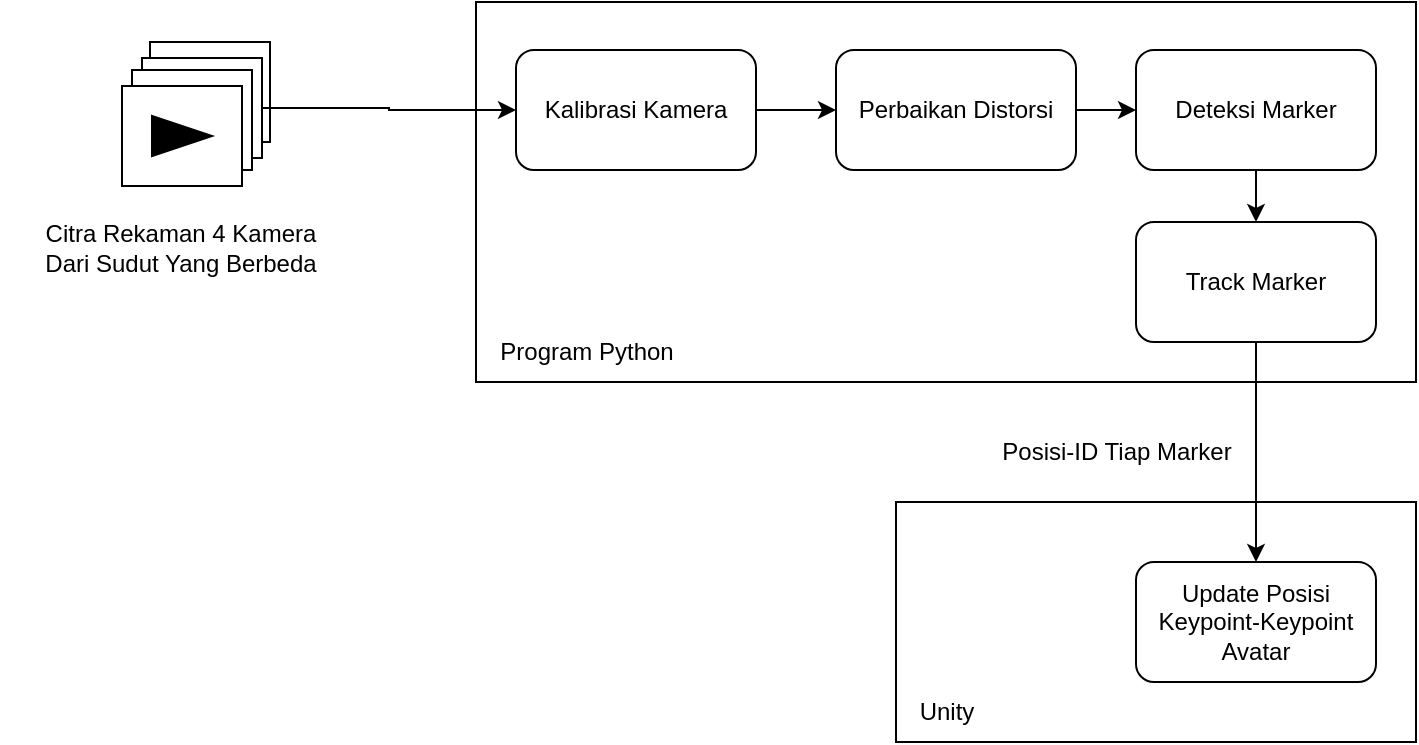<mxfile version="20.6.0" type="device" pages="2"><diagram id="28ADQXtP2BNdVjpYtyH7" name="Page-1"><mxGraphModel dx="1022" dy="436" grid="1" gridSize="10" guides="1" tooltips="1" connect="1" arrows="1" fold="1" page="1" pageScale="1" pageWidth="850" pageHeight="1100" math="0" shadow="0"><root><mxCell id="0"/><mxCell id="1" parent="0"/><mxCell id="iv2ETxrq1Wpt0h-J6U4y-27" value="" style="rounded=0;whiteSpace=wrap;html=1;" vertex="1" parent="1"><mxGeometry x="720" y="420" width="260" height="120" as="geometry"/></mxCell><mxCell id="iv2ETxrq1Wpt0h-J6U4y-16" value="" style="rounded=0;whiteSpace=wrap;html=1;" vertex="1" parent="1"><mxGeometry x="510" y="170" width="470" height="190" as="geometry"/></mxCell><mxCell id="iv2ETxrq1Wpt0h-J6U4y-23" style="edgeStyle=orthogonalEdgeStyle;rounded=0;orthogonalLoop=1;jettySize=auto;html=1;" edge="1" parent="1" source="iv2ETxrq1Wpt0h-J6U4y-10" target="iv2ETxrq1Wpt0h-J6U4y-11"><mxGeometry relative="1" as="geometry"/></mxCell><mxCell id="iv2ETxrq1Wpt0h-J6U4y-10" value="Kalibrasi Kamera" style="rounded=1;whiteSpace=wrap;html=1;" vertex="1" parent="1"><mxGeometry x="530" y="194" width="120" height="60" as="geometry"/></mxCell><mxCell id="iv2ETxrq1Wpt0h-J6U4y-24" style="edgeStyle=orthogonalEdgeStyle;rounded=0;orthogonalLoop=1;jettySize=auto;html=1;" edge="1" parent="1" source="iv2ETxrq1Wpt0h-J6U4y-11" target="iv2ETxrq1Wpt0h-J6U4y-12"><mxGeometry relative="1" as="geometry"/></mxCell><mxCell id="iv2ETxrq1Wpt0h-J6U4y-11" value="Perbaikan Distorsi" style="rounded=1;whiteSpace=wrap;html=1;" vertex="1" parent="1"><mxGeometry x="690" y="194" width="120" height="60" as="geometry"/></mxCell><mxCell id="iv2ETxrq1Wpt0h-J6U4y-25" style="edgeStyle=orthogonalEdgeStyle;rounded=0;orthogonalLoop=1;jettySize=auto;html=1;entryX=0.5;entryY=0;entryDx=0;entryDy=0;" edge="1" parent="1" source="iv2ETxrq1Wpt0h-J6U4y-12" target="iv2ETxrq1Wpt0h-J6U4y-13"><mxGeometry relative="1" as="geometry"/></mxCell><mxCell id="iv2ETxrq1Wpt0h-J6U4y-12" value="Deteksi Marker" style="rounded=1;whiteSpace=wrap;html=1;" vertex="1" parent="1"><mxGeometry x="840" y="194" width="120" height="60" as="geometry"/></mxCell><mxCell id="iv2ETxrq1Wpt0h-J6U4y-26" style="edgeStyle=orthogonalEdgeStyle;rounded=0;orthogonalLoop=1;jettySize=auto;html=1;" edge="1" parent="1" source="iv2ETxrq1Wpt0h-J6U4y-13" target="iv2ETxrq1Wpt0h-J6U4y-14"><mxGeometry relative="1" as="geometry"/></mxCell><mxCell id="iv2ETxrq1Wpt0h-J6U4y-13" value="Track Marker" style="rounded=1;whiteSpace=wrap;html=1;" vertex="1" parent="1"><mxGeometry x="840" y="280" width="120" height="60" as="geometry"/></mxCell><mxCell id="iv2ETxrq1Wpt0h-J6U4y-14" value="Update Posisi Keypoint-Keypoint Avatar" style="rounded=1;whiteSpace=wrap;html=1;" vertex="1" parent="1"><mxGeometry x="840" y="450" width="120" height="60" as="geometry"/></mxCell><mxCell id="iv2ETxrq1Wpt0h-J6U4y-15" value="" style="group" vertex="1" connectable="0" parent="1"><mxGeometry x="272" y="190" width="180" height="123" as="geometry"/></mxCell><mxCell id="iv2ETxrq1Wpt0h-J6U4y-1" value="" style="align=left;spacingLeft=10;html=1;dashed=0;" vertex="1" parent="iv2ETxrq1Wpt0h-J6U4y-15"><mxGeometry x="75" width="60" height="50" as="geometry"/></mxCell><mxCell id="iv2ETxrq1Wpt0h-J6U4y-2" value="" style="shape=triangle;fillColor=strokeColor;" vertex="1" parent="iv2ETxrq1Wpt0h-J6U4y-1"><mxGeometry x="1" y="0.5" width="30" height="20" relative="1" as="geometry"><mxPoint x="-45" y="-10" as="offset"/></mxGeometry></mxCell><mxCell id="iv2ETxrq1Wpt0h-J6U4y-3" value="" style="align=left;spacingLeft=10;html=1;dashed=0;" vertex="1" parent="iv2ETxrq1Wpt0h-J6U4y-15"><mxGeometry x="71" y="8" width="60" height="50" as="geometry"/></mxCell><mxCell id="iv2ETxrq1Wpt0h-J6U4y-4" value="" style="shape=triangle;fillColor=strokeColor;" vertex="1" parent="iv2ETxrq1Wpt0h-J6U4y-3"><mxGeometry x="1" y="0.5" width="30" height="20" relative="1" as="geometry"><mxPoint x="-45" y="-10" as="offset"/></mxGeometry></mxCell><mxCell id="iv2ETxrq1Wpt0h-J6U4y-5" value="" style="align=left;spacingLeft=10;html=1;dashed=0;" vertex="1" parent="iv2ETxrq1Wpt0h-J6U4y-15"><mxGeometry x="66" y="14" width="60" height="50" as="geometry"/></mxCell><mxCell id="iv2ETxrq1Wpt0h-J6U4y-6" value="" style="shape=triangle;fillColor=strokeColor;" vertex="1" parent="iv2ETxrq1Wpt0h-J6U4y-5"><mxGeometry x="1" y="0.5" width="30" height="20" relative="1" as="geometry"><mxPoint x="-45" y="-10" as="offset"/></mxGeometry></mxCell><mxCell id="iv2ETxrq1Wpt0h-J6U4y-7" value="" style="align=left;spacingLeft=10;html=1;dashed=0;" vertex="1" parent="iv2ETxrq1Wpt0h-J6U4y-15"><mxGeometry x="61" y="22" width="60" height="50" as="geometry"/></mxCell><mxCell id="iv2ETxrq1Wpt0h-J6U4y-8" value="" style="shape=triangle;fillColor=strokeColor;" vertex="1" parent="iv2ETxrq1Wpt0h-J6U4y-7"><mxGeometry x="1" y="0.5" width="30" height="20" relative="1" as="geometry"><mxPoint x="-45" y="-10" as="offset"/></mxGeometry></mxCell><mxCell id="iv2ETxrq1Wpt0h-J6U4y-9" value="Citra Rekaman 4 Kamera &lt;br&gt;Dari Sudut Yang Berbeda" style="text;html=1;align=center;verticalAlign=middle;resizable=0;points=[];autosize=1;strokeColor=none;fillColor=none;" vertex="1" parent="iv2ETxrq1Wpt0h-J6U4y-15"><mxGeometry x="10" y="83" width="160" height="40" as="geometry"/></mxCell><mxCell id="iv2ETxrq1Wpt0h-J6U4y-18" value="Program Python" style="text;html=1;align=center;verticalAlign=middle;resizable=0;points=[];autosize=1;strokeColor=none;fillColor=none;" vertex="1" parent="1"><mxGeometry x="510" y="330" width="110" height="30" as="geometry"/></mxCell><mxCell id="iv2ETxrq1Wpt0h-J6U4y-22" style="edgeStyle=orthogonalEdgeStyle;rounded=0;orthogonalLoop=1;jettySize=auto;html=1;" edge="1" parent="1" source="iv2ETxrq1Wpt0h-J6U4y-3" target="iv2ETxrq1Wpt0h-J6U4y-10"><mxGeometry relative="1" as="geometry"/></mxCell><mxCell id="iv2ETxrq1Wpt0h-J6U4y-28" value="Unity" style="text;html=1;align=center;verticalAlign=middle;resizable=0;points=[];autosize=1;strokeColor=none;fillColor=none;" vertex="1" parent="1"><mxGeometry x="720" y="510" width="50" height="30" as="geometry"/></mxCell><mxCell id="iv2ETxrq1Wpt0h-J6U4y-29" value="Posisi-ID Tiap Marker" style="text;html=1;align=center;verticalAlign=middle;resizable=0;points=[];autosize=1;strokeColor=none;fillColor=none;" vertex="1" parent="1"><mxGeometry x="760" y="380" width="140" height="30" as="geometry"/></mxCell></root></mxGraphModel></diagram><diagram id="BGsrOS6bVPtppbs9QfkW" name="Page-2"><mxGraphModel dx="1022" dy="436" grid="1" gridSize="10" guides="1" tooltips="1" connect="1" arrows="1" fold="1" page="1" pageScale="1" pageWidth="850" pageHeight="1100" math="0" shadow="0"><root><mxCell id="0"/><mxCell id="1" parent="0"/><mxCell id="O1aIzh0tAJoCstqU3f_v-1" value="" style="rounded=0;whiteSpace=wrap;html=1;" vertex="1" parent="1"><mxGeometry x="720" y="420" width="260" height="120" as="geometry"/></mxCell><mxCell id="O1aIzh0tAJoCstqU3f_v-2" value="" style="rounded=0;whiteSpace=wrap;html=1;" vertex="1" parent="1"><mxGeometry x="510" y="170" width="470" height="190" as="geometry"/></mxCell><mxCell id="O1aIzh0tAJoCstqU3f_v-3" style="edgeStyle=orthogonalEdgeStyle;rounded=0;orthogonalLoop=1;jettySize=auto;html=1;" edge="1" parent="1" source="O1aIzh0tAJoCstqU3f_v-4" target="O1aIzh0tAJoCstqU3f_v-6"><mxGeometry relative="1" as="geometry"/></mxCell><mxCell id="O1aIzh0tAJoCstqU3f_v-4" value="Kalibrasi Kamera" style="rounded=1;whiteSpace=wrap;html=1;" vertex="1" parent="1"><mxGeometry x="530" y="194" width="120" height="60" as="geometry"/></mxCell><mxCell id="O1aIzh0tAJoCstqU3f_v-5" style="edgeStyle=orthogonalEdgeStyle;rounded=0;orthogonalLoop=1;jettySize=auto;html=1;" edge="1" parent="1" source="O1aIzh0tAJoCstqU3f_v-6" target="O1aIzh0tAJoCstqU3f_v-8"><mxGeometry relative="1" as="geometry"/></mxCell><mxCell id="O1aIzh0tAJoCstqU3f_v-6" value="Perbaikan Distorsi" style="rounded=1;whiteSpace=wrap;html=1;" vertex="1" parent="1"><mxGeometry x="690" y="194" width="120" height="60" as="geometry"/></mxCell><mxCell id="O1aIzh0tAJoCstqU3f_v-7" style="edgeStyle=orthogonalEdgeStyle;rounded=0;orthogonalLoop=1;jettySize=auto;html=1;entryX=0.5;entryY=0;entryDx=0;entryDy=0;" edge="1" parent="1" source="O1aIzh0tAJoCstqU3f_v-8" target="O1aIzh0tAJoCstqU3f_v-10"><mxGeometry relative="1" as="geometry"/></mxCell><mxCell id="O1aIzh0tAJoCstqU3f_v-8" value="Deteksi Marker" style="rounded=1;whiteSpace=wrap;html=1;" vertex="1" parent="1"><mxGeometry x="840" y="194" width="120" height="60" as="geometry"/></mxCell><mxCell id="O1aIzh0tAJoCstqU3f_v-9" style="edgeStyle=orthogonalEdgeStyle;rounded=0;orthogonalLoop=1;jettySize=auto;html=1;" edge="1" parent="1" source="O1aIzh0tAJoCstqU3f_v-10" target="O1aIzh0tAJoCstqU3f_v-11"><mxGeometry relative="1" as="geometry"/></mxCell><mxCell id="O1aIzh0tAJoCstqU3f_v-10" value="Track Marker" style="rounded=1;whiteSpace=wrap;html=1;" vertex="1" parent="1"><mxGeometry x="840" y="280" width="120" height="60" as="geometry"/></mxCell><mxCell id="O1aIzh0tAJoCstqU3f_v-11" value="Update Posisi Keypoint-Keypoint Avatar" style="rounded=1;whiteSpace=wrap;html=1;" vertex="1" parent="1"><mxGeometry x="840" y="450" width="120" height="60" as="geometry"/></mxCell><mxCell id="O1aIzh0tAJoCstqU3f_v-12" value="" style="group" vertex="1" connectable="0" parent="1"><mxGeometry x="272" y="190" width="180" height="123" as="geometry"/></mxCell><mxCell id="O1aIzh0tAJoCstqU3f_v-13" value="" style="align=left;spacingLeft=10;html=1;dashed=0;" vertex="1" parent="O1aIzh0tAJoCstqU3f_v-12"><mxGeometry x="75" width="60" height="50" as="geometry"/></mxCell><mxCell id="O1aIzh0tAJoCstqU3f_v-14" value="" style="shape=triangle;fillColor=strokeColor;" vertex="1" parent="O1aIzh0tAJoCstqU3f_v-13"><mxGeometry x="1" y="0.5" width="30" height="20" relative="1" as="geometry"><mxPoint x="-45" y="-10" as="offset"/></mxGeometry></mxCell><mxCell id="O1aIzh0tAJoCstqU3f_v-15" value="" style="align=left;spacingLeft=10;html=1;dashed=0;" vertex="1" parent="O1aIzh0tAJoCstqU3f_v-12"><mxGeometry x="71" y="8" width="60" height="50" as="geometry"/></mxCell><mxCell id="O1aIzh0tAJoCstqU3f_v-16" value="" style="shape=triangle;fillColor=strokeColor;" vertex="1" parent="O1aIzh0tAJoCstqU3f_v-15"><mxGeometry x="1" y="0.5" width="30" height="20" relative="1" as="geometry"><mxPoint x="-45" y="-10" as="offset"/></mxGeometry></mxCell><mxCell id="O1aIzh0tAJoCstqU3f_v-17" value="" style="align=left;spacingLeft=10;html=1;dashed=0;" vertex="1" parent="O1aIzh0tAJoCstqU3f_v-12"><mxGeometry x="66" y="14" width="60" height="50" as="geometry"/></mxCell><mxCell id="O1aIzh0tAJoCstqU3f_v-18" value="" style="shape=triangle;fillColor=strokeColor;" vertex="1" parent="O1aIzh0tAJoCstqU3f_v-17"><mxGeometry x="1" y="0.5" width="30" height="20" relative="1" as="geometry"><mxPoint x="-45" y="-10" as="offset"/></mxGeometry></mxCell><mxCell id="O1aIzh0tAJoCstqU3f_v-19" value="" style="align=left;spacingLeft=10;html=1;dashed=0;" vertex="1" parent="O1aIzh0tAJoCstqU3f_v-12"><mxGeometry x="61" y="22" width="60" height="50" as="geometry"/></mxCell><mxCell id="O1aIzh0tAJoCstqU3f_v-20" value="" style="shape=triangle;fillColor=strokeColor;" vertex="1" parent="O1aIzh0tAJoCstqU3f_v-19"><mxGeometry x="1" y="0.5" width="30" height="20" relative="1" as="geometry"><mxPoint x="-45" y="-10" as="offset"/></mxGeometry></mxCell><mxCell id="O1aIzh0tAJoCstqU3f_v-21" value="Citra Rekaman 4 Kamera &lt;br&gt;Dari Sudut Yang Berbeda" style="text;html=1;align=center;verticalAlign=middle;resizable=0;points=[];autosize=1;strokeColor=none;fillColor=none;" vertex="1" parent="O1aIzh0tAJoCstqU3f_v-12"><mxGeometry x="10" y="83" width="160" height="40" as="geometry"/></mxCell><mxCell id="O1aIzh0tAJoCstqU3f_v-22" value="Program Python" style="text;html=1;align=center;verticalAlign=middle;resizable=0;points=[];autosize=1;strokeColor=none;fillColor=none;" vertex="1" parent="1"><mxGeometry x="510" y="330" width="110" height="30" as="geometry"/></mxCell><mxCell id="O1aIzh0tAJoCstqU3f_v-23" style="edgeStyle=orthogonalEdgeStyle;rounded=0;orthogonalLoop=1;jettySize=auto;html=1;" edge="1" parent="1" source="O1aIzh0tAJoCstqU3f_v-15" target="O1aIzh0tAJoCstqU3f_v-4"><mxGeometry relative="1" as="geometry"/></mxCell><mxCell id="O1aIzh0tAJoCstqU3f_v-24" value="Unity" style="text;html=1;align=center;verticalAlign=middle;resizable=0;points=[];autosize=1;strokeColor=none;fillColor=none;" vertex="1" parent="1"><mxGeometry x="720" y="510" width="50" height="30" as="geometry"/></mxCell><mxCell id="O1aIzh0tAJoCstqU3f_v-25" value="Posisi-ID Tiap Marker" style="text;html=1;align=center;verticalAlign=middle;resizable=0;points=[];autosize=1;strokeColor=none;fillColor=none;" vertex="1" parent="1"><mxGeometry x="760" y="380" width="140" height="30" as="geometry"/></mxCell></root></mxGraphModel></diagram></mxfile>